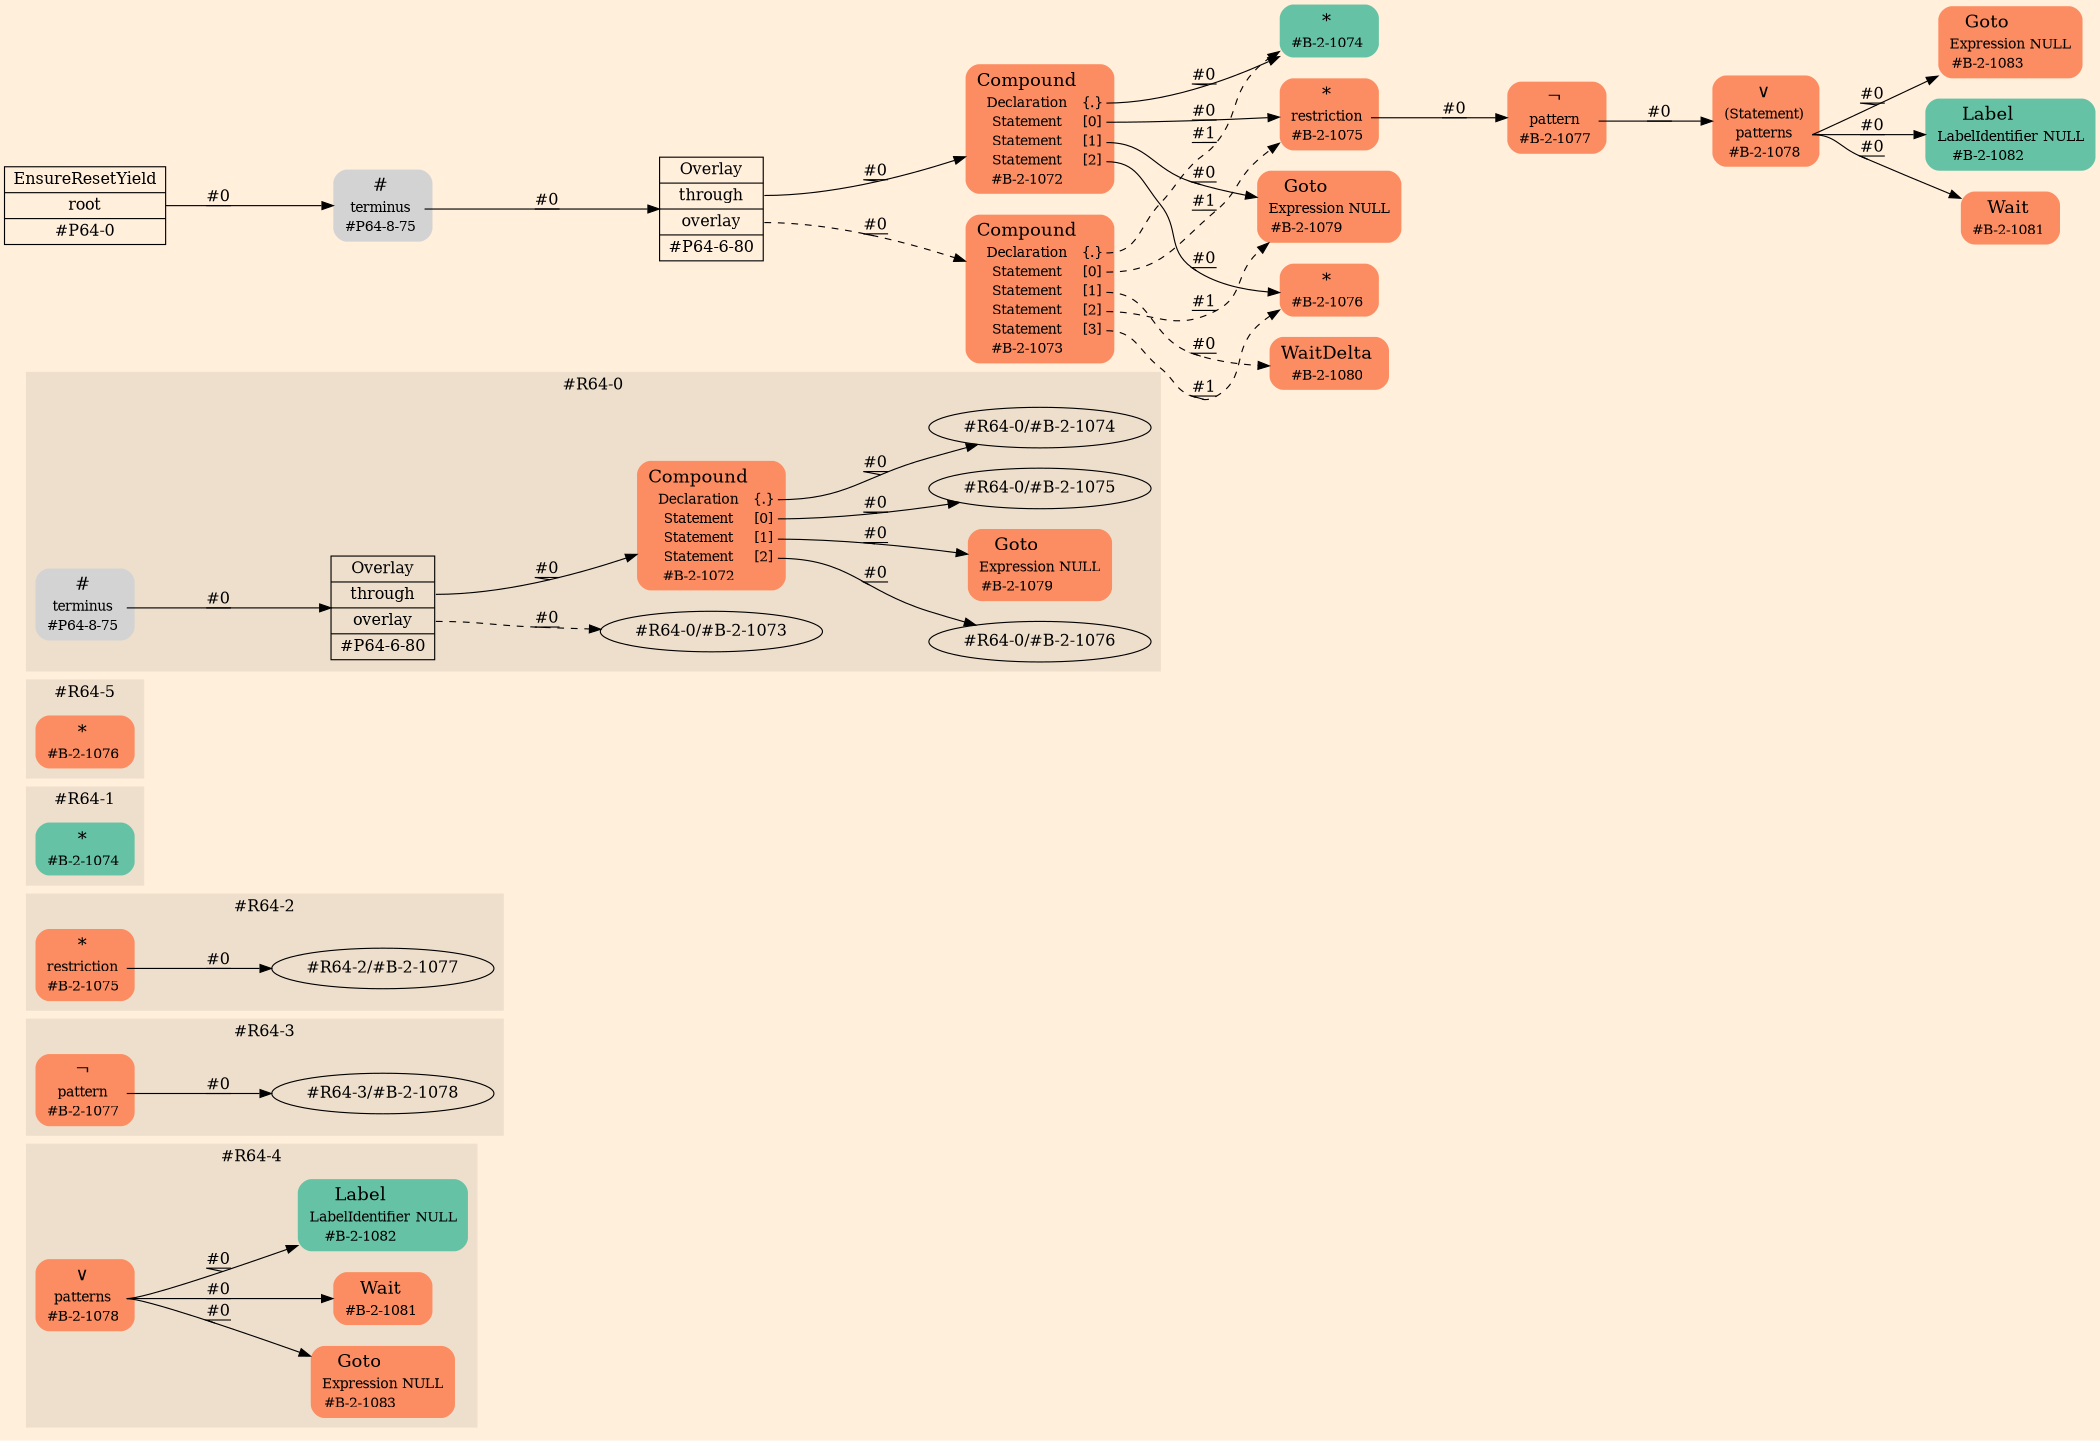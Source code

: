digraph Inferno {
graph [
rankdir = "LR"
ranksep = 1.0
size = "14,20"
bgcolor = antiquewhite1
color = black
fontcolor = black
];
node [
];
subgraph "cluster#R64-4" {
label = "#R64-4"
style = "filled"
color = antiquewhite2
"#R64-4/#B-2-1081" [
shape = "plaintext"
fillcolor = "/set28/2"
label = <<TABLE BORDER="0" CELLBORDER="0" CELLSPACING="0">
 <TR>
  <TD><FONT POINT-SIZE="16.0">Wait</FONT></TD>
  <TD></TD>
 </TR>
 <TR>
  <TD>#B-2-1081</TD>
  <TD PORT="port0"></TD>
 </TR>
</TABLE>>
style = "rounded,filled"
fontsize = "12"
];
"#R64-4/#B-2-1082" [
shape = "plaintext"
fillcolor = "/set28/1"
label = <<TABLE BORDER="0" CELLBORDER="0" CELLSPACING="0">
 <TR>
  <TD><FONT POINT-SIZE="16.0">Label</FONT></TD>
  <TD></TD>
 </TR>
 <TR>
  <TD>LabelIdentifier</TD>
  <TD PORT="port0">NULL</TD>
 </TR>
 <TR>
  <TD>#B-2-1082</TD>
  <TD PORT="port1"></TD>
 </TR>
</TABLE>>
style = "rounded,filled"
fontsize = "12"
];
"#R64-4/#B-2-1078" [
shape = "plaintext"
fillcolor = "/set28/2"
label = <<TABLE BORDER="0" CELLBORDER="0" CELLSPACING="0">
 <TR>
  <TD><FONT POINT-SIZE="16.0">∨</FONT></TD>
  <TD></TD>
 </TR>
 <TR>
  <TD>patterns</TD>
  <TD PORT="port0"></TD>
 </TR>
 <TR>
  <TD>#B-2-1078</TD>
  <TD PORT="port1"></TD>
 </TR>
</TABLE>>
style = "rounded,filled"
fontsize = "12"
];
"#R64-4/#B-2-1083" [
shape = "plaintext"
fillcolor = "/set28/2"
label = <<TABLE BORDER="0" CELLBORDER="0" CELLSPACING="0">
 <TR>
  <TD><FONT POINT-SIZE="16.0">Goto</FONT></TD>
  <TD></TD>
 </TR>
 <TR>
  <TD>Expression</TD>
  <TD PORT="port0">NULL</TD>
 </TR>
 <TR>
  <TD>#B-2-1083</TD>
  <TD PORT="port1"></TD>
 </TR>
</TABLE>>
style = "rounded,filled"
fontsize = "12"
];
"#R64-4/#B-2-1078":port0 -> "#R64-4/#B-2-1083" [style="solid"
label = "#0"
decorate = true
color = black
fontcolor = black
];
"#R64-4/#B-2-1078":port0 -> "#R64-4/#B-2-1082" [style="solid"
label = "#0"
decorate = true
color = black
fontcolor = black
];
"#R64-4/#B-2-1078":port0 -> "#R64-4/#B-2-1081" [style="solid"
label = "#0"
decorate = true
color = black
fontcolor = black
];
}
subgraph "cluster#R64-3" {
label = "#R64-3"
style = "filled"
color = antiquewhite2
"#R64-3/#B-2-1077" [
shape = "plaintext"
fillcolor = "/set28/2"
label = <<TABLE BORDER="0" CELLBORDER="0" CELLSPACING="0">
 <TR>
  <TD><FONT POINT-SIZE="16.0">¬</FONT></TD>
  <TD></TD>
 </TR>
 <TR>
  <TD>pattern</TD>
  <TD PORT="port0"></TD>
 </TR>
 <TR>
  <TD>#B-2-1077</TD>
  <TD PORT="port1"></TD>
 </TR>
</TABLE>>
style = "rounded,filled"
fontsize = "12"
];
"#R64-3/#B-2-1077":port0 -> "#R64-3/#B-2-1078" [style="solid"
label = "#0"
decorate = true
color = black
fontcolor = black
];
}
subgraph "cluster#R64-2" {
label = "#R64-2"
style = "filled"
color = antiquewhite2
"#R64-2/#B-2-1075" [
shape = "plaintext"
fillcolor = "/set28/2"
label = <<TABLE BORDER="0" CELLBORDER="0" CELLSPACING="0">
 <TR>
  <TD><FONT POINT-SIZE="16.0">*</FONT></TD>
  <TD></TD>
 </TR>
 <TR>
  <TD>restriction</TD>
  <TD PORT="port0"></TD>
 </TR>
 <TR>
  <TD>#B-2-1075</TD>
  <TD PORT="port1"></TD>
 </TR>
</TABLE>>
style = "rounded,filled"
fontsize = "12"
];
"#R64-2/#B-2-1075":port0 -> "#R64-2/#B-2-1077" [style="solid"
label = "#0"
decorate = true
color = black
fontcolor = black
];
}
subgraph "cluster#R64-1" {
label = "#R64-1"
style = "filled"
color = antiquewhite2
"#R64-1/#B-2-1074" [
shape = "plaintext"
fillcolor = "/set28/1"
label = <<TABLE BORDER="0" CELLBORDER="0" CELLSPACING="0">
 <TR>
  <TD><FONT POINT-SIZE="16.0">*</FONT></TD>
  <TD></TD>
 </TR>
 <TR>
  <TD>#B-2-1074</TD>
  <TD PORT="port0"></TD>
 </TR>
</TABLE>>
style = "rounded,filled"
fontsize = "12"
];
}
subgraph "cluster#R64-5" {
label = "#R64-5"
style = "filled"
color = antiquewhite2
"#R64-5/#B-2-1076" [
shape = "plaintext"
fillcolor = "/set28/2"
label = <<TABLE BORDER="0" CELLBORDER="0" CELLSPACING="0">
 <TR>
  <TD><FONT POINT-SIZE="16.0">*</FONT></TD>
  <TD></TD>
 </TR>
 <TR>
  <TD>#B-2-1076</TD>
  <TD PORT="port0"></TD>
 </TR>
</TABLE>>
style = "rounded,filled"
fontsize = "12"
];
}
subgraph "cluster#R64-0" {
label = "#R64-0"
style = "filled"
color = antiquewhite2
"#R64-0/#B-2-1072" [
shape = "plaintext"
fillcolor = "/set28/2"
label = <<TABLE BORDER="0" CELLBORDER="0" CELLSPACING="0">
 <TR>
  <TD><FONT POINT-SIZE="16.0">Compound</FONT></TD>
  <TD></TD>
 </TR>
 <TR>
  <TD>Declaration</TD>
  <TD PORT="port0">{.}</TD>
 </TR>
 <TR>
  <TD>Statement</TD>
  <TD PORT="port1">[0]</TD>
 </TR>
 <TR>
  <TD>Statement</TD>
  <TD PORT="port2">[1]</TD>
 </TR>
 <TR>
  <TD>Statement</TD>
  <TD PORT="port3">[2]</TD>
 </TR>
 <TR>
  <TD>#B-2-1072</TD>
  <TD PORT="port4"></TD>
 </TR>
</TABLE>>
style = "rounded,filled"
fontsize = "12"
];
"#R64-0/#B-2-1079" [
shape = "plaintext"
fillcolor = "/set28/2"
label = <<TABLE BORDER="0" CELLBORDER="0" CELLSPACING="0">
 <TR>
  <TD><FONT POINT-SIZE="16.0">Goto</FONT></TD>
  <TD></TD>
 </TR>
 <TR>
  <TD>Expression</TD>
  <TD PORT="port0">NULL</TD>
 </TR>
 <TR>
  <TD>#B-2-1079</TD>
  <TD PORT="port1"></TD>
 </TR>
</TABLE>>
style = "rounded,filled"
fontsize = "12"
];
"#R64-0/#P64-8-75" [
shape = "plaintext"
label = <<TABLE BORDER="0" CELLBORDER="0" CELLSPACING="0">
 <TR>
  <TD><FONT POINT-SIZE="16.0">#</FONT></TD>
  <TD></TD>
 </TR>
 <TR>
  <TD>terminus</TD>
  <TD PORT="port0"></TD>
 </TR>
 <TR>
  <TD>#P64-8-75</TD>
  <TD PORT="port1"></TD>
 </TR>
</TABLE>>
style = "rounded,filled"
fontsize = "12"
];
"#R64-0/#P64-6-80" [
shape = "record"
fillcolor = antiquewhite2
label = "<fixed> Overlay | <port0> through | <port1> overlay | <port2> #P64-6-80"
style = "filled"
fontsize = "14"
color = black
fontcolor = black
];
"#R64-0/#B-2-1072":port0 -> "#R64-0/#B-2-1074" [style="solid"
label = "#0"
decorate = true
color = black
fontcolor = black
];
"#R64-0/#B-2-1072":port1 -> "#R64-0/#B-2-1075" [style="solid"
label = "#0"
decorate = true
color = black
fontcolor = black
];
"#R64-0/#B-2-1072":port2 -> "#R64-0/#B-2-1079" [style="solid"
label = "#0"
decorate = true
color = black
fontcolor = black
];
"#R64-0/#B-2-1072":port3 -> "#R64-0/#B-2-1076" [style="solid"
label = "#0"
decorate = true
color = black
fontcolor = black
];
"#R64-0/#P64-8-75":port0 -> "#R64-0/#P64-6-80" [style="solid"
label = "#0"
decorate = true
color = black
fontcolor = black
];
"#R64-0/#P64-6-80":port0 -> "#R64-0/#B-2-1072" [style="solid"
label = "#0"
decorate = true
color = black
fontcolor = black
];
"#R64-0/#P64-6-80":port1 -> "#R64-0/#B-2-1073" [style="dashed"
label = "#0"
decorate = true
color = black
fontcolor = black
];
}
"CR#P64-0" [
shape = "record"
fillcolor = antiquewhite1
label = "<fixed> EnsureResetYield | <port0> root | <port1> #P64-0"
style = "filled"
fontsize = "14"
color = black
fontcolor = black
];
"#P64-8-75" [
shape = "plaintext"
label = <<TABLE BORDER="0" CELLBORDER="0" CELLSPACING="0">
 <TR>
  <TD><FONT POINT-SIZE="16.0">#</FONT></TD>
  <TD></TD>
 </TR>
 <TR>
  <TD>terminus</TD>
  <TD PORT="port0"></TD>
 </TR>
 <TR>
  <TD>#P64-8-75</TD>
  <TD PORT="port1"></TD>
 </TR>
</TABLE>>
style = "rounded,filled"
fontsize = "12"
];
"#P64-6-80" [
shape = "record"
fillcolor = antiquewhite1
label = "<fixed> Overlay | <port0> through | <port1> overlay | <port2> #P64-6-80"
style = "filled"
fontsize = "14"
color = black
fontcolor = black
];
"#B-2-1072" [
shape = "plaintext"
fillcolor = "/set28/2"
label = <<TABLE BORDER="0" CELLBORDER="0" CELLSPACING="0">
 <TR>
  <TD><FONT POINT-SIZE="16.0">Compound</FONT></TD>
  <TD></TD>
 </TR>
 <TR>
  <TD>Declaration</TD>
  <TD PORT="port0">{.}</TD>
 </TR>
 <TR>
  <TD>Statement</TD>
  <TD PORT="port1">[0]</TD>
 </TR>
 <TR>
  <TD>Statement</TD>
  <TD PORT="port2">[1]</TD>
 </TR>
 <TR>
  <TD>Statement</TD>
  <TD PORT="port3">[2]</TD>
 </TR>
 <TR>
  <TD>#B-2-1072</TD>
  <TD PORT="port4"></TD>
 </TR>
</TABLE>>
style = "rounded,filled"
fontsize = "12"
];
"#B-2-1074" [
shape = "plaintext"
fillcolor = "/set28/1"
label = <<TABLE BORDER="0" CELLBORDER="0" CELLSPACING="0">
 <TR>
  <TD><FONT POINT-SIZE="16.0">*</FONT></TD>
  <TD></TD>
 </TR>
 <TR>
  <TD>#B-2-1074</TD>
  <TD PORT="port0"></TD>
 </TR>
</TABLE>>
style = "rounded,filled"
fontsize = "12"
];
"#B-2-1075" [
shape = "plaintext"
fillcolor = "/set28/2"
label = <<TABLE BORDER="0" CELLBORDER="0" CELLSPACING="0">
 <TR>
  <TD><FONT POINT-SIZE="16.0">*</FONT></TD>
  <TD></TD>
 </TR>
 <TR>
  <TD>restriction</TD>
  <TD PORT="port0"></TD>
 </TR>
 <TR>
  <TD>#B-2-1075</TD>
  <TD PORT="port1"></TD>
 </TR>
</TABLE>>
style = "rounded,filled"
fontsize = "12"
];
"#B-2-1077" [
shape = "plaintext"
fillcolor = "/set28/2"
label = <<TABLE BORDER="0" CELLBORDER="0" CELLSPACING="0">
 <TR>
  <TD><FONT POINT-SIZE="16.0">¬</FONT></TD>
  <TD></TD>
 </TR>
 <TR>
  <TD>pattern</TD>
  <TD PORT="port0"></TD>
 </TR>
 <TR>
  <TD>#B-2-1077</TD>
  <TD PORT="port1"></TD>
 </TR>
</TABLE>>
style = "rounded,filled"
fontsize = "12"
];
"#B-2-1078" [
shape = "plaintext"
fillcolor = "/set28/2"
label = <<TABLE BORDER="0" CELLBORDER="0" CELLSPACING="0">
 <TR>
  <TD><FONT POINT-SIZE="16.0">∨</FONT></TD>
  <TD></TD>
 </TR>
 <TR>
  <TD>(Statement)</TD>
  <TD PORT="port0"></TD>
 </TR>
 <TR>
  <TD>patterns</TD>
  <TD PORT="port1"></TD>
 </TR>
 <TR>
  <TD>#B-2-1078</TD>
  <TD PORT="port2"></TD>
 </TR>
</TABLE>>
style = "rounded,filled"
fontsize = "12"
];
"#B-2-1083" [
shape = "plaintext"
fillcolor = "/set28/2"
label = <<TABLE BORDER="0" CELLBORDER="0" CELLSPACING="0">
 <TR>
  <TD><FONT POINT-SIZE="16.0">Goto</FONT></TD>
  <TD></TD>
 </TR>
 <TR>
  <TD>Expression</TD>
  <TD PORT="port0">NULL</TD>
 </TR>
 <TR>
  <TD>#B-2-1083</TD>
  <TD PORT="port1"></TD>
 </TR>
</TABLE>>
style = "rounded,filled"
fontsize = "12"
];
"#B-2-1082" [
shape = "plaintext"
fillcolor = "/set28/1"
label = <<TABLE BORDER="0" CELLBORDER="0" CELLSPACING="0">
 <TR>
  <TD><FONT POINT-SIZE="16.0">Label</FONT></TD>
  <TD></TD>
 </TR>
 <TR>
  <TD>LabelIdentifier</TD>
  <TD PORT="port0">NULL</TD>
 </TR>
 <TR>
  <TD>#B-2-1082</TD>
  <TD PORT="port1"></TD>
 </TR>
</TABLE>>
style = "rounded,filled"
fontsize = "12"
];
"#B-2-1081" [
shape = "plaintext"
fillcolor = "/set28/2"
label = <<TABLE BORDER="0" CELLBORDER="0" CELLSPACING="0">
 <TR>
  <TD><FONT POINT-SIZE="16.0">Wait</FONT></TD>
  <TD></TD>
 </TR>
 <TR>
  <TD>#B-2-1081</TD>
  <TD PORT="port0"></TD>
 </TR>
</TABLE>>
style = "rounded,filled"
fontsize = "12"
];
"#B-2-1079" [
shape = "plaintext"
fillcolor = "/set28/2"
label = <<TABLE BORDER="0" CELLBORDER="0" CELLSPACING="0">
 <TR>
  <TD><FONT POINT-SIZE="16.0">Goto</FONT></TD>
  <TD></TD>
 </TR>
 <TR>
  <TD>Expression</TD>
  <TD PORT="port0">NULL</TD>
 </TR>
 <TR>
  <TD>#B-2-1079</TD>
  <TD PORT="port1"></TD>
 </TR>
</TABLE>>
style = "rounded,filled"
fontsize = "12"
];
"#B-2-1076" [
shape = "plaintext"
fillcolor = "/set28/2"
label = <<TABLE BORDER="0" CELLBORDER="0" CELLSPACING="0">
 <TR>
  <TD><FONT POINT-SIZE="16.0">*</FONT></TD>
  <TD></TD>
 </TR>
 <TR>
  <TD>#B-2-1076</TD>
  <TD PORT="port0"></TD>
 </TR>
</TABLE>>
style = "rounded,filled"
fontsize = "12"
];
"#B-2-1073" [
shape = "plaintext"
fillcolor = "/set28/2"
label = <<TABLE BORDER="0" CELLBORDER="0" CELLSPACING="0">
 <TR>
  <TD><FONT POINT-SIZE="16.0">Compound</FONT></TD>
  <TD></TD>
 </TR>
 <TR>
  <TD>Declaration</TD>
  <TD PORT="port0">{.}</TD>
 </TR>
 <TR>
  <TD>Statement</TD>
  <TD PORT="port1">[0]</TD>
 </TR>
 <TR>
  <TD>Statement</TD>
  <TD PORT="port2">[1]</TD>
 </TR>
 <TR>
  <TD>Statement</TD>
  <TD PORT="port3">[2]</TD>
 </TR>
 <TR>
  <TD>Statement</TD>
  <TD PORT="port4">[3]</TD>
 </TR>
 <TR>
  <TD>#B-2-1073</TD>
  <TD PORT="port5"></TD>
 </TR>
</TABLE>>
style = "rounded,filled"
fontsize = "12"
];
"#B-2-1080" [
shape = "plaintext"
fillcolor = "/set28/2"
label = <<TABLE BORDER="0" CELLBORDER="0" CELLSPACING="0">
 <TR>
  <TD><FONT POINT-SIZE="16.0">WaitDelta</FONT></TD>
  <TD></TD>
 </TR>
 <TR>
  <TD>#B-2-1080</TD>
  <TD PORT="port0"></TD>
 </TR>
</TABLE>>
style = "rounded,filled"
fontsize = "12"
];
"CR#P64-0":port0 -> "#P64-8-75" [style="solid"
label = "#0"
decorate = true
color = black
fontcolor = black
];
"#P64-8-75":port0 -> "#P64-6-80" [style="solid"
label = "#0"
decorate = true
color = black
fontcolor = black
];
"#P64-6-80":port0 -> "#B-2-1072" [style="solid"
label = "#0"
decorate = true
color = black
fontcolor = black
];
"#P64-6-80":port1 -> "#B-2-1073" [style="dashed"
label = "#0"
decorate = true
color = black
fontcolor = black
];
"#B-2-1072":port0 -> "#B-2-1074" [style="solid"
label = "#0"
decorate = true
color = black
fontcolor = black
];
"#B-2-1072":port1 -> "#B-2-1075" [style="solid"
label = "#0"
decorate = true
color = black
fontcolor = black
];
"#B-2-1072":port2 -> "#B-2-1079" [style="solid"
label = "#0"
decorate = true
color = black
fontcolor = black
];
"#B-2-1072":port3 -> "#B-2-1076" [style="solid"
label = "#0"
decorate = true
color = black
fontcolor = black
];
"#B-2-1075":port0 -> "#B-2-1077" [style="solid"
label = "#0"
decorate = true
color = black
fontcolor = black
];
"#B-2-1077":port0 -> "#B-2-1078" [style="solid"
label = "#0"
decorate = true
color = black
fontcolor = black
];
"#B-2-1078":port1 -> "#B-2-1083" [style="solid"
label = "#0"
decorate = true
color = black
fontcolor = black
];
"#B-2-1078":port1 -> "#B-2-1082" [style="solid"
label = "#0"
decorate = true
color = black
fontcolor = black
];
"#B-2-1078":port1 -> "#B-2-1081" [style="solid"
label = "#0"
decorate = true
color = black
fontcolor = black
];
"#B-2-1073":port0 -> "#B-2-1074" [style="dashed"
label = "#1"
decorate = true
color = black
fontcolor = black
];
"#B-2-1073":port1 -> "#B-2-1075" [style="dashed"
label = "#1"
decorate = true
color = black
fontcolor = black
];
"#B-2-1073":port2 -> "#B-2-1080" [style="dashed"
label = "#0"
decorate = true
color = black
fontcolor = black
];
"#B-2-1073":port3 -> "#B-2-1079" [style="dashed"
label = "#1"
decorate = true
color = black
fontcolor = black
];
"#B-2-1073":port4 -> "#B-2-1076" [style="dashed"
label = "#1"
decorate = true
color = black
fontcolor = black
];
}
